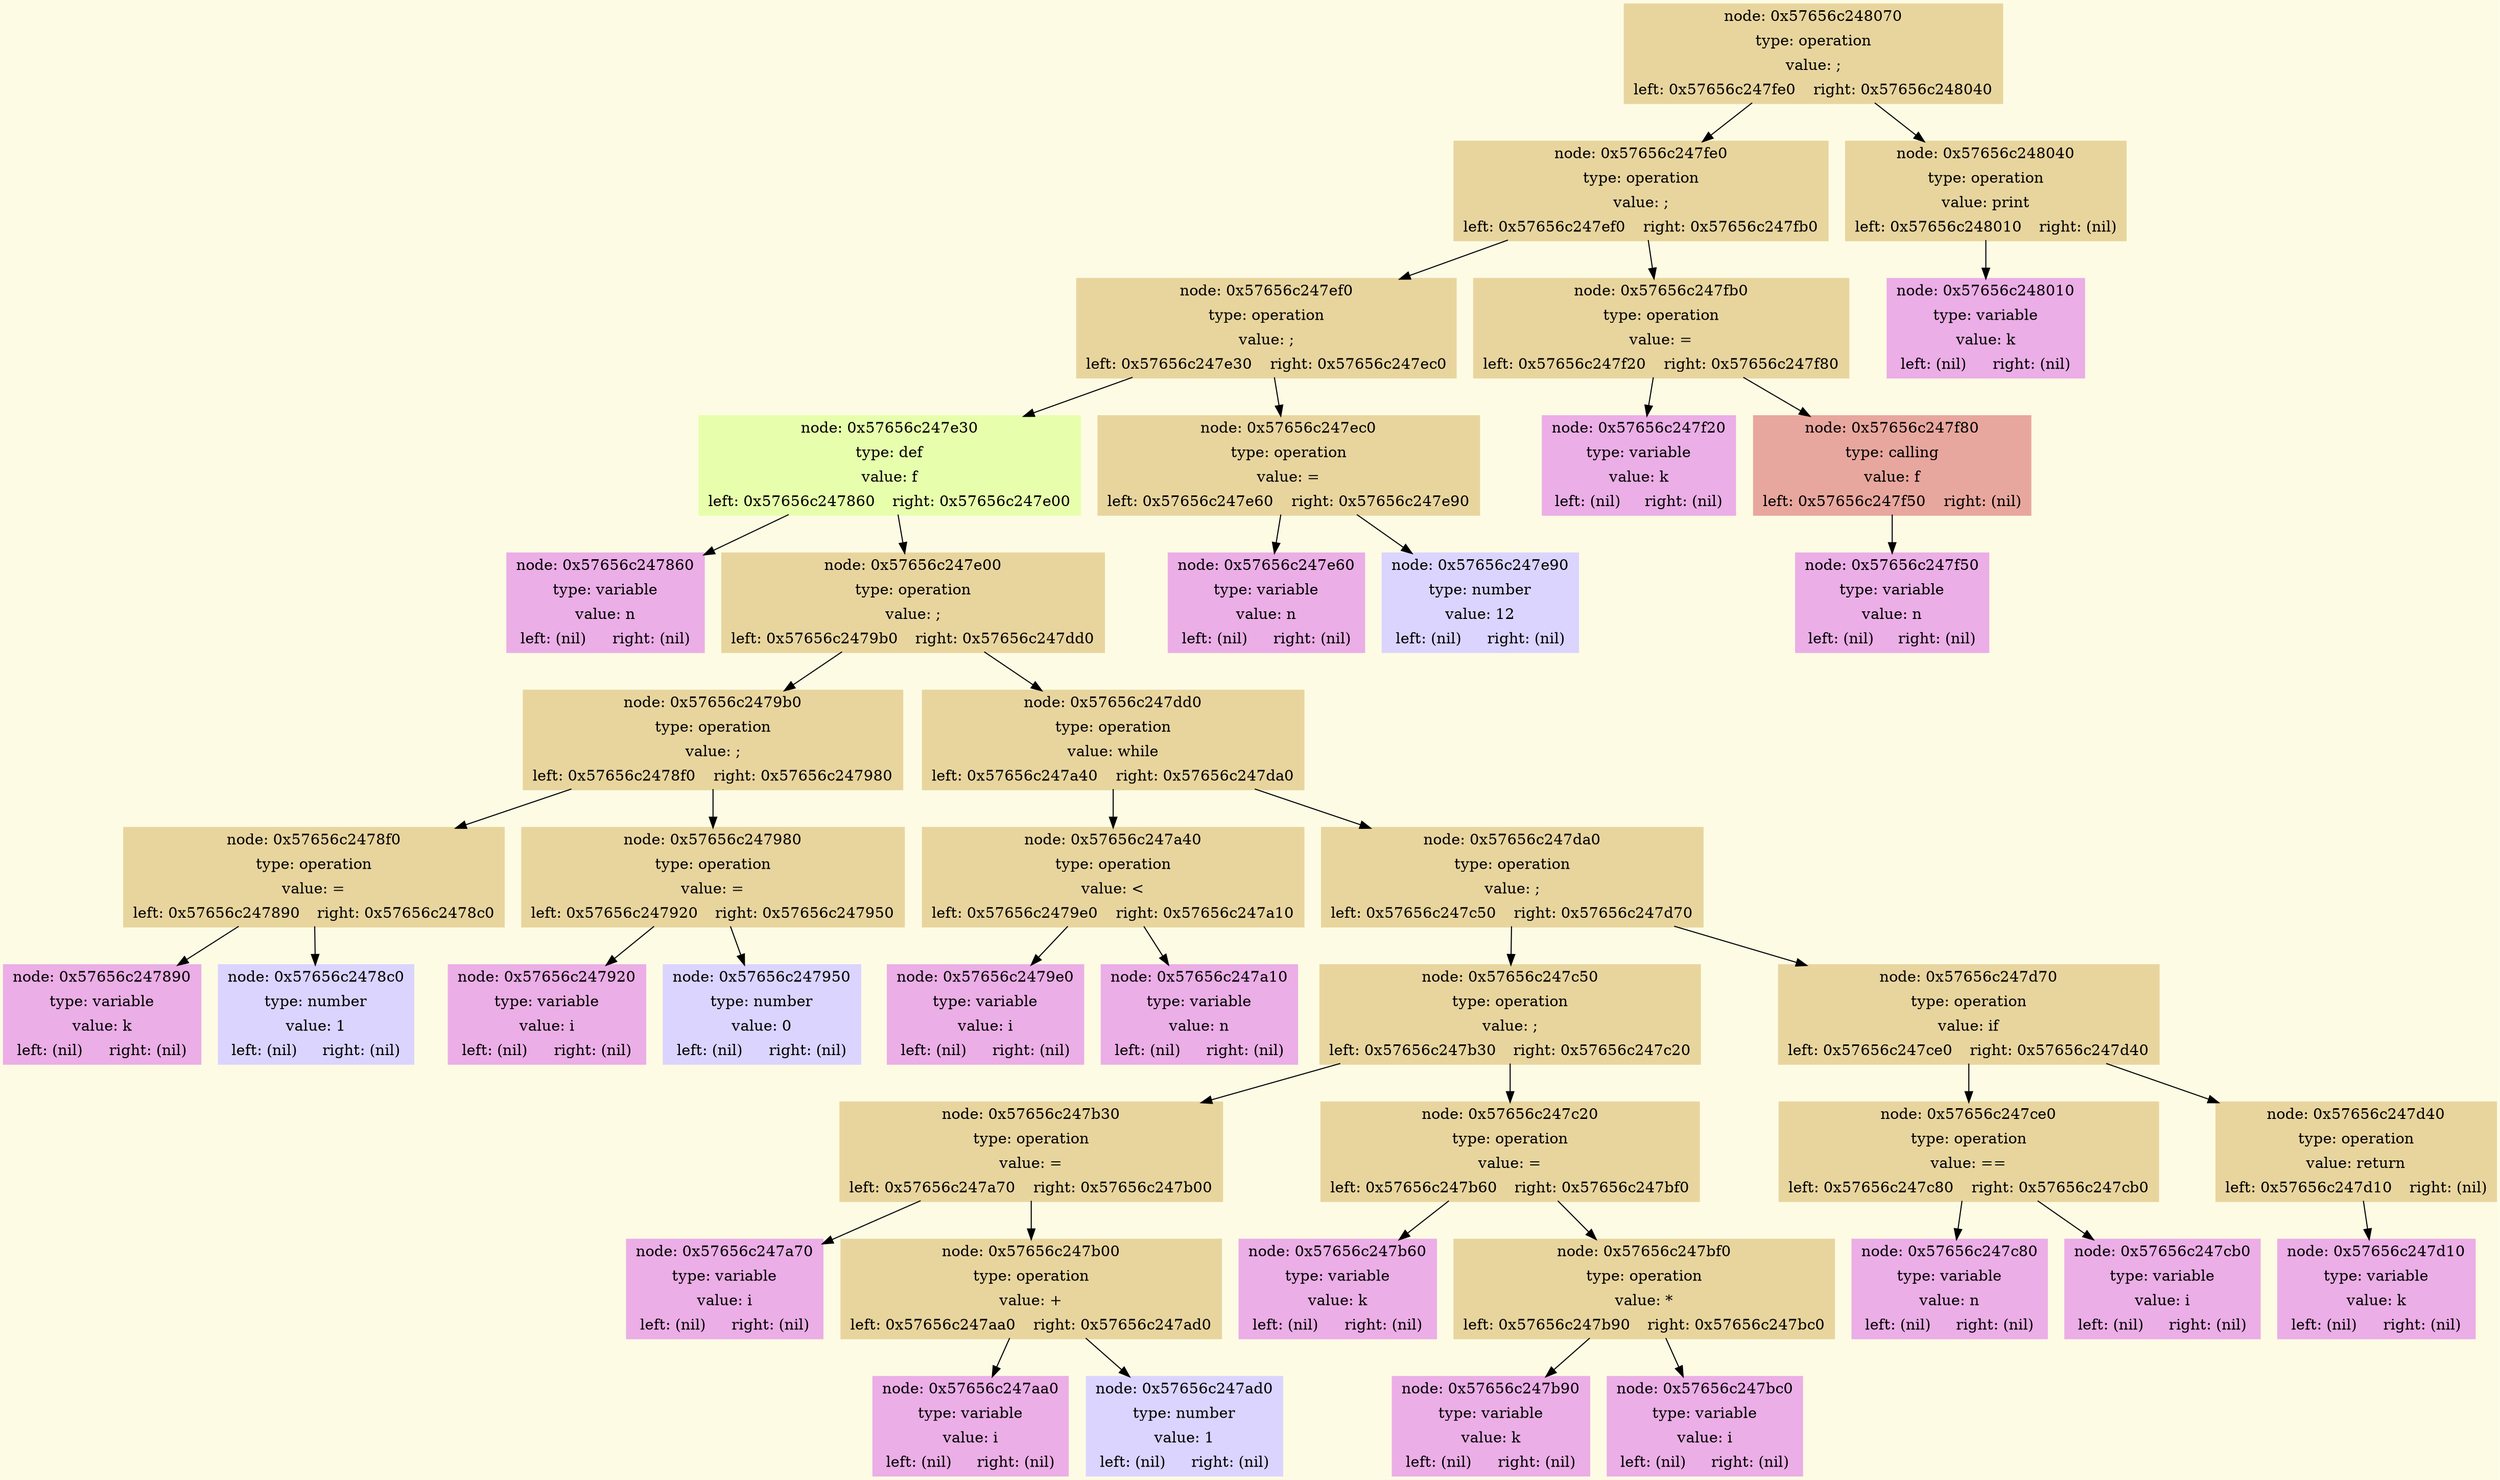 digraph
{
    rankdir = TB;
    node [shape=record,style = filled,penwidth = 2.5];
    bgcolor = "#FDFBE4";

    node_0x57656c248070 [rank=0,label=" { node: 0x57656c248070 | type: operation | value: ; | { left: 0x57656c247fe0 | right: 0x57656c248040 }} ", color = "#E8D59E"];
    node_0x57656c247fe0 [rank=1,label=" { node: 0x57656c247fe0 | type: operation | value: ; | { left: 0x57656c247ef0 | right: 0x57656c247fb0 }} ", color = "#E8D59E"];
    node_0x57656c247ef0 [rank=2,label=" { node: 0x57656c247ef0 | type: operation | value: ; | { left: 0x57656c247e30 | right: 0x57656c247ec0 }} ", color = "#E8D59E"];
    node_0x57656c247e30 [rank=3,label=" { node: 0x57656c247e30 | type: def | value: f | { left: 0x57656c247860 | right: 0x57656c247e00 }} ", color = "#E7FFAC"];
    node_0x57656c247860 [rank=4,label=" { node: 0x57656c247860 | type: variable | value: n | { left: (nil) | right: (nil) }} ", color = "#EBAEE6"];
    node_0x57656c247e00 [rank=4,label=" { node: 0x57656c247e00 | type: operation | value: ; | { left: 0x57656c2479b0 | right: 0x57656c247dd0 }} ", color = "#E8D59E"];
    node_0x57656c2479b0 [rank=5,label=" { node: 0x57656c2479b0 | type: operation | value: ; | { left: 0x57656c2478f0 | right: 0x57656c247980 }} ", color = "#E8D59E"];
    node_0x57656c2478f0 [rank=6,label=" { node: 0x57656c2478f0 | type: operation | value: = | { left: 0x57656c247890 | right: 0x57656c2478c0 }} ", color = "#E8D59E"];
    node_0x57656c247890 [rank=7,label=" { node: 0x57656c247890 | type: variable | value: k | { left: (nil) | right: (nil) }} ", color = "#EBAEE6"];
    node_0x57656c2478c0 [rank=7,label=" { node: 0x57656c2478c0 | type: number | value: 1 | { left: (nil) | right: (nil) }} ", color = "#DBD4FF"];
    node_0x57656c247980 [rank=6,label=" { node: 0x57656c247980 | type: operation | value: = | { left: 0x57656c247920 | right: 0x57656c247950 }} ", color = "#E8D59E"];
    node_0x57656c247920 [rank=7,label=" { node: 0x57656c247920 | type: variable | value: i | { left: (nil) | right: (nil) }} ", color = "#EBAEE6"];
    node_0x57656c247950 [rank=7,label=" { node: 0x57656c247950 | type: number | value: 0 | { left: (nil) | right: (nil) }} ", color = "#DBD4FF"];
    node_0x57656c247dd0 [rank=5,label=" { node: 0x57656c247dd0 | type: operation | value: while | { left: 0x57656c247a40 | right: 0x57656c247da0 }} ", color = "#E8D59E"];
    node_0x57656c247a40 [rank=6,label=" { node: 0x57656c247a40 | type: operation | value: \< | { left: 0x57656c2479e0 | right: 0x57656c247a10 }} ", color = "#E8D59E"];
    node_0x57656c2479e0 [rank=7,label=" { node: 0x57656c2479e0 | type: variable | value: i | { left: (nil) | right: (nil) }} ", color = "#EBAEE6"];
    node_0x57656c247a10 [rank=7,label=" { node: 0x57656c247a10 | type: variable | value: n | { left: (nil) | right: (nil) }} ", color = "#EBAEE6"];
    node_0x57656c247da0 [rank=6,label=" { node: 0x57656c247da0 | type: operation | value: ; | { left: 0x57656c247c50 | right: 0x57656c247d70 }} ", color = "#E8D59E"];
    node_0x57656c247c50 [rank=7,label=" { node: 0x57656c247c50 | type: operation | value: ; | { left: 0x57656c247b30 | right: 0x57656c247c20 }} ", color = "#E8D59E"];
    node_0x57656c247b30 [rank=8,label=" { node: 0x57656c247b30 | type: operation | value: = | { left: 0x57656c247a70 | right: 0x57656c247b00 }} ", color = "#E8D59E"];
    node_0x57656c247a70 [rank=9,label=" { node: 0x57656c247a70 | type: variable | value: i | { left: (nil) | right: (nil) }} ", color = "#EBAEE6"];
    node_0x57656c247b00 [rank=9,label=" { node: 0x57656c247b00 | type: operation | value: + | { left: 0x57656c247aa0 | right: 0x57656c247ad0 }} ", color = "#E8D59E"];
    node_0x57656c247aa0 [rank=10,label=" { node: 0x57656c247aa0 | type: variable | value: i | { left: (nil) | right: (nil) }} ", color = "#EBAEE6"];
    node_0x57656c247ad0 [rank=10,label=" { node: 0x57656c247ad0 | type: number | value: 1 | { left: (nil) | right: (nil) }} ", color = "#DBD4FF"];
    node_0x57656c247c20 [rank=8,label=" { node: 0x57656c247c20 | type: operation | value: = | { left: 0x57656c247b60 | right: 0x57656c247bf0 }} ", color = "#E8D59E"];
    node_0x57656c247b60 [rank=9,label=" { node: 0x57656c247b60 | type: variable | value: k | { left: (nil) | right: (nil) }} ", color = "#EBAEE6"];
    node_0x57656c247bf0 [rank=9,label=" { node: 0x57656c247bf0 | type: operation | value: * | { left: 0x57656c247b90 | right: 0x57656c247bc0 }} ", color = "#E8D59E"];
    node_0x57656c247b90 [rank=10,label=" { node: 0x57656c247b90 | type: variable | value: k | { left: (nil) | right: (nil) }} ", color = "#EBAEE6"];
    node_0x57656c247bc0 [rank=10,label=" { node: 0x57656c247bc0 | type: variable | value: i | { left: (nil) | right: (nil) }} ", color = "#EBAEE6"];
    node_0x57656c247d70 [rank=7,label=" { node: 0x57656c247d70 | type: operation | value: if | { left: 0x57656c247ce0 | right: 0x57656c247d40 }} ", color = "#E8D59E"];
    node_0x57656c247ce0 [rank=8,label=" { node: 0x57656c247ce0 | type: operation | value: \== | { left: 0x57656c247c80 | right: 0x57656c247cb0 }} ", color = "#E8D59E"];
    node_0x57656c247c80 [rank=9,label=" { node: 0x57656c247c80 | type: variable | value: n | { left: (nil) | right: (nil) }} ", color = "#EBAEE6"];
    node_0x57656c247cb0 [rank=9,label=" { node: 0x57656c247cb0 | type: variable | value: i | { left: (nil) | right: (nil) }} ", color = "#EBAEE6"];
    node_0x57656c247d40 [rank=8,label=" { node: 0x57656c247d40 | type: operation | value: return | { left: 0x57656c247d10 | right: (nil) }} ", color = "#E8D59E"];
    node_0x57656c247d10 [rank=9,label=" { node: 0x57656c247d10 | type: variable | value: k | { left: (nil) | right: (nil) }} ", color = "#EBAEE6"];
    node_0x57656c247ec0 [rank=3,label=" { node: 0x57656c247ec0 | type: operation | value: = | { left: 0x57656c247e60 | right: 0x57656c247e90 }} ", color = "#E8D59E"];
    node_0x57656c247e60 [rank=4,label=" { node: 0x57656c247e60 | type: variable | value: n | { left: (nil) | right: (nil) }} ", color = "#EBAEE6"];
    node_0x57656c247e90 [rank=4,label=" { node: 0x57656c247e90 | type: number | value: 12 | { left: (nil) | right: (nil) }} ", color = "#DBD4FF"];
    node_0x57656c247fb0 [rank=2,label=" { node: 0x57656c247fb0 | type: operation | value: = | { left: 0x57656c247f20 | right: 0x57656c247f80 }} ", color = "#E8D59E"];
    node_0x57656c247f20 [rank=3,label=" { node: 0x57656c247f20 | type: variable | value: k | { left: (nil) | right: (nil) }} ", color = "#EBAEE6"];
    node_0x57656c247f80 [rank=3,label=" { node: 0x57656c247f80 | type: calling | value: f | { left: 0x57656c247f50 | right: (nil) }} ", color = "#E8A79E"];
    node_0x57656c247f50 [rank=4,label=" { node: 0x57656c247f50 | type: variable | value: n | { left: (nil) | right: (nil) }} ", color = "#EBAEE6"];
    node_0x57656c248040 [rank=1,label=" { node: 0x57656c248040 | type: operation | value: print | { left: 0x57656c248010 | right: (nil) }} ", color = "#E8D59E"];
    node_0x57656c248010 [rank=2,label=" { node: 0x57656c248010 | type: variable | value: k | { left: (nil) | right: (nil) }} ", color = "#EBAEE6"];
    node_0x57656c248070 -> node_0x57656c247fe0 -> node_0x57656c247ef0 -> node_0x57656c247e30 -> node_0x57656c247860 ;
    node_0x57656c247e30 -> node_0x57656c247e00 -> node_0x57656c2479b0 -> node_0x57656c2478f0 -> node_0x57656c247890 ;
    node_0x57656c2478f0 -> node_0x57656c2478c0 ;
    node_0x57656c2479b0 -> node_0x57656c247980 -> node_0x57656c247920 ;
    node_0x57656c247980 -> node_0x57656c247950 ;
    node_0x57656c247e00 -> node_0x57656c247dd0 -> node_0x57656c247a40 -> node_0x57656c2479e0 ;
    node_0x57656c247a40 -> node_0x57656c247a10 ;
    node_0x57656c247dd0 -> node_0x57656c247da0 -> node_0x57656c247c50 -> node_0x57656c247b30 -> node_0x57656c247a70 ;
    node_0x57656c247b30 -> node_0x57656c247b00 -> node_0x57656c247aa0 ;
    node_0x57656c247b00 -> node_0x57656c247ad0 ;
    node_0x57656c247c50 -> node_0x57656c247c20 -> node_0x57656c247b60 ;
    node_0x57656c247c20 -> node_0x57656c247bf0 -> node_0x57656c247b90 ;
    node_0x57656c247bf0 -> node_0x57656c247bc0 ;
    node_0x57656c247da0 -> node_0x57656c247d70 -> node_0x57656c247ce0 -> node_0x57656c247c80 ;
    node_0x57656c247ce0 -> node_0x57656c247cb0 ;
    node_0x57656c247d70 -> node_0x57656c247d40 -> node_0x57656c247d10 ;
    node_0x57656c247ef0 -> node_0x57656c247ec0 -> node_0x57656c247e60 ;
    node_0x57656c247ec0 -> node_0x57656c247e90 ;
    node_0x57656c247fe0 -> node_0x57656c247fb0 -> node_0x57656c247f20 ;
    node_0x57656c247fb0 -> node_0x57656c247f80 -> node_0x57656c247f50 ;
    node_0x57656c248070 -> node_0x57656c248040 -> node_0x57656c248010 ;
}
